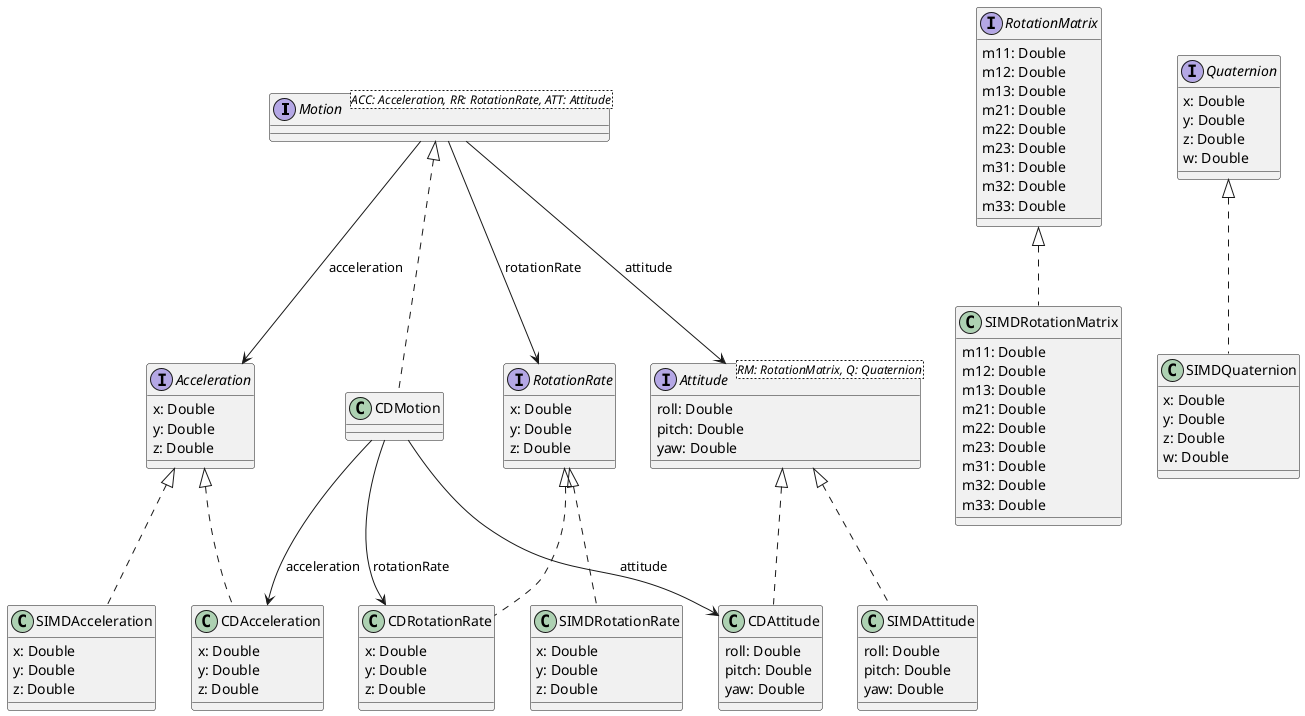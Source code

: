 @startuml Data

interface Motion<ACC: Acceleration, RR: RotationRate, ATT: Attitude> {

}
Motion --> Acceleration : acceleration
Motion --> RotationRate : rotationRate
Motion --> Attitude : attitude

interface Acceleration {
    x: Double
    y: Double
    z: Double
}

interface RotationRate {
    x: Double
    y: Double
    z: Double
}

interface Attitude<RM: RotationMatrix, Q: Quaternion> {
    roll: Double
    pitch: Double
    yaw: Double
}

interface RotationMatrix {
    m11: Double
    m12: Double
    m13: Double
    m21: Double
    m22: Double
    m23: Double
    m31: Double
    m32: Double
    m33: Double
}

interface Quaternion {
    x: Double
    y: Double
    z: Double
    w: Double
}

class CDMotion implements Motion
CDMotion --> CDAcceleration : acceleration
CDMotion --> CDRotationRate : rotationRate
CDMotion --> CDAttitude : attitude

class SIMDAcceleration implements Acceleration {
    x: Double
    y: Double
    z: Double
}

class SIMDRotationMatrix implements RotationMatrix {
    m11: Double
    m12: Double
    m13: Double
    m21: Double
    m22: Double
    m23: Double
    m31: Double
    m32: Double
    m33: Double
}

class SIMDRotationRate implements RotationRate {
    x: Double
    y: Double
    z: Double
}

class SIMDQuaternion implements Quaternion {
    x: Double
    y: Double
    z: Double
    w: Double
}

class SIMDAttitude implements Attitude {
    roll: Double
    pitch: Double
    yaw: Double
}

class CDAcceleration implements Acceleration {
    x: Double
    y: Double
    z: Double
}

class CDRotationRate implements RotationRate {
    x: Double
    y: Double
    z: Double
}

class CDAttitude implements Attitude {
    roll: Double
    pitch: Double
    yaw: Double
}

@enduml